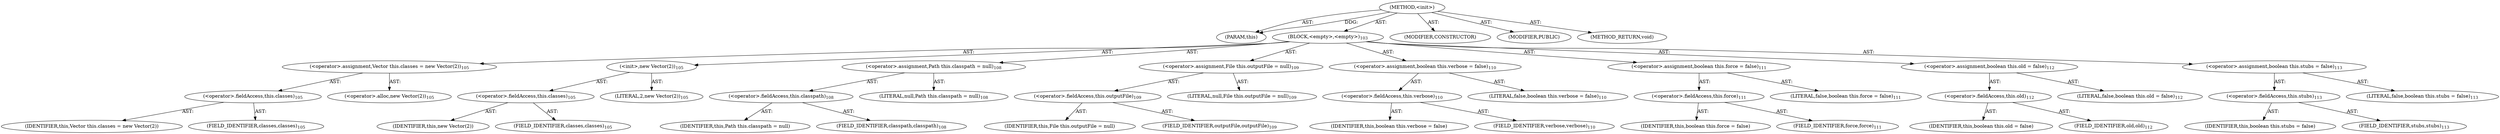 digraph "&lt;init&gt;" {  
"111669149717" [label = <(METHOD,&lt;init&gt;)> ]
"115964117027" [label = <(PARAM,this)> ]
"25769803842" [label = <(BLOCK,&lt;empty&gt;,&lt;empty&gt;)<SUB>103</SUB>> ]
"30064771349" [label = <(&lt;operator&gt;.assignment,Vector this.classes = new Vector(2))<SUB>105</SUB>> ]
"30064771350" [label = <(&lt;operator&gt;.fieldAccess,this.classes)<SUB>105</SUB>> ]
"68719476933" [label = <(IDENTIFIER,this,Vector this.classes = new Vector(2))> ]
"55834574911" [label = <(FIELD_IDENTIFIER,classes,classes)<SUB>105</SUB>> ]
"30064771351" [label = <(&lt;operator&gt;.alloc,new Vector(2))<SUB>105</SUB>> ]
"30064771352" [label = <(&lt;init&gt;,new Vector(2))<SUB>105</SUB>> ]
"30064771353" [label = <(&lt;operator&gt;.fieldAccess,this.classes)<SUB>105</SUB>> ]
"68719476934" [label = <(IDENTIFIER,this,new Vector(2))> ]
"55834574912" [label = <(FIELD_IDENTIFIER,classes,classes)<SUB>105</SUB>> ]
"90194313273" [label = <(LITERAL,2,new Vector(2))<SUB>105</SUB>> ]
"30064771354" [label = <(&lt;operator&gt;.assignment,Path this.classpath = null)<SUB>108</SUB>> ]
"30064771355" [label = <(&lt;operator&gt;.fieldAccess,this.classpath)<SUB>108</SUB>> ]
"68719476935" [label = <(IDENTIFIER,this,Path this.classpath = null)> ]
"55834574913" [label = <(FIELD_IDENTIFIER,classpath,classpath)<SUB>108</SUB>> ]
"90194313274" [label = <(LITERAL,null,Path this.classpath = null)<SUB>108</SUB>> ]
"30064771356" [label = <(&lt;operator&gt;.assignment,File this.outputFile = null)<SUB>109</SUB>> ]
"30064771357" [label = <(&lt;operator&gt;.fieldAccess,this.outputFile)<SUB>109</SUB>> ]
"68719476936" [label = <(IDENTIFIER,this,File this.outputFile = null)> ]
"55834574914" [label = <(FIELD_IDENTIFIER,outputFile,outputFile)<SUB>109</SUB>> ]
"90194313275" [label = <(LITERAL,null,File this.outputFile = null)<SUB>109</SUB>> ]
"30064771358" [label = <(&lt;operator&gt;.assignment,boolean this.verbose = false)<SUB>110</SUB>> ]
"30064771359" [label = <(&lt;operator&gt;.fieldAccess,this.verbose)<SUB>110</SUB>> ]
"68719476937" [label = <(IDENTIFIER,this,boolean this.verbose = false)> ]
"55834574915" [label = <(FIELD_IDENTIFIER,verbose,verbose)<SUB>110</SUB>> ]
"90194313276" [label = <(LITERAL,false,boolean this.verbose = false)<SUB>110</SUB>> ]
"30064771360" [label = <(&lt;operator&gt;.assignment,boolean this.force = false)<SUB>111</SUB>> ]
"30064771361" [label = <(&lt;operator&gt;.fieldAccess,this.force)<SUB>111</SUB>> ]
"68719476938" [label = <(IDENTIFIER,this,boolean this.force = false)> ]
"55834574916" [label = <(FIELD_IDENTIFIER,force,force)<SUB>111</SUB>> ]
"90194313277" [label = <(LITERAL,false,boolean this.force = false)<SUB>111</SUB>> ]
"30064771362" [label = <(&lt;operator&gt;.assignment,boolean this.old = false)<SUB>112</SUB>> ]
"30064771363" [label = <(&lt;operator&gt;.fieldAccess,this.old)<SUB>112</SUB>> ]
"68719476939" [label = <(IDENTIFIER,this,boolean this.old = false)> ]
"55834574917" [label = <(FIELD_IDENTIFIER,old,old)<SUB>112</SUB>> ]
"90194313278" [label = <(LITERAL,false,boolean this.old = false)<SUB>112</SUB>> ]
"30064771364" [label = <(&lt;operator&gt;.assignment,boolean this.stubs = false)<SUB>113</SUB>> ]
"30064771365" [label = <(&lt;operator&gt;.fieldAccess,this.stubs)<SUB>113</SUB>> ]
"68719476940" [label = <(IDENTIFIER,this,boolean this.stubs = false)> ]
"55834574918" [label = <(FIELD_IDENTIFIER,stubs,stubs)<SUB>113</SUB>> ]
"90194313279" [label = <(LITERAL,false,boolean this.stubs = false)<SUB>113</SUB>> ]
"133143986232" [label = <(MODIFIER,CONSTRUCTOR)> ]
"133143986233" [label = <(MODIFIER,PUBLIC)> ]
"128849018901" [label = <(METHOD_RETURN,void)> ]
  "111669149717" -> "115964117027"  [ label = "AST: "] 
  "111669149717" -> "25769803842"  [ label = "AST: "] 
  "111669149717" -> "133143986232"  [ label = "AST: "] 
  "111669149717" -> "133143986233"  [ label = "AST: "] 
  "111669149717" -> "128849018901"  [ label = "AST: "] 
  "25769803842" -> "30064771349"  [ label = "AST: "] 
  "25769803842" -> "30064771352"  [ label = "AST: "] 
  "25769803842" -> "30064771354"  [ label = "AST: "] 
  "25769803842" -> "30064771356"  [ label = "AST: "] 
  "25769803842" -> "30064771358"  [ label = "AST: "] 
  "25769803842" -> "30064771360"  [ label = "AST: "] 
  "25769803842" -> "30064771362"  [ label = "AST: "] 
  "25769803842" -> "30064771364"  [ label = "AST: "] 
  "30064771349" -> "30064771350"  [ label = "AST: "] 
  "30064771349" -> "30064771351"  [ label = "AST: "] 
  "30064771350" -> "68719476933"  [ label = "AST: "] 
  "30064771350" -> "55834574911"  [ label = "AST: "] 
  "30064771352" -> "30064771353"  [ label = "AST: "] 
  "30064771352" -> "90194313273"  [ label = "AST: "] 
  "30064771353" -> "68719476934"  [ label = "AST: "] 
  "30064771353" -> "55834574912"  [ label = "AST: "] 
  "30064771354" -> "30064771355"  [ label = "AST: "] 
  "30064771354" -> "90194313274"  [ label = "AST: "] 
  "30064771355" -> "68719476935"  [ label = "AST: "] 
  "30064771355" -> "55834574913"  [ label = "AST: "] 
  "30064771356" -> "30064771357"  [ label = "AST: "] 
  "30064771356" -> "90194313275"  [ label = "AST: "] 
  "30064771357" -> "68719476936"  [ label = "AST: "] 
  "30064771357" -> "55834574914"  [ label = "AST: "] 
  "30064771358" -> "30064771359"  [ label = "AST: "] 
  "30064771358" -> "90194313276"  [ label = "AST: "] 
  "30064771359" -> "68719476937"  [ label = "AST: "] 
  "30064771359" -> "55834574915"  [ label = "AST: "] 
  "30064771360" -> "30064771361"  [ label = "AST: "] 
  "30064771360" -> "90194313277"  [ label = "AST: "] 
  "30064771361" -> "68719476938"  [ label = "AST: "] 
  "30064771361" -> "55834574916"  [ label = "AST: "] 
  "30064771362" -> "30064771363"  [ label = "AST: "] 
  "30064771362" -> "90194313278"  [ label = "AST: "] 
  "30064771363" -> "68719476939"  [ label = "AST: "] 
  "30064771363" -> "55834574917"  [ label = "AST: "] 
  "30064771364" -> "30064771365"  [ label = "AST: "] 
  "30064771364" -> "90194313279"  [ label = "AST: "] 
  "30064771365" -> "68719476940"  [ label = "AST: "] 
  "30064771365" -> "55834574918"  [ label = "AST: "] 
  "111669149717" -> "115964117027"  [ label = "DDG: "] 
}
